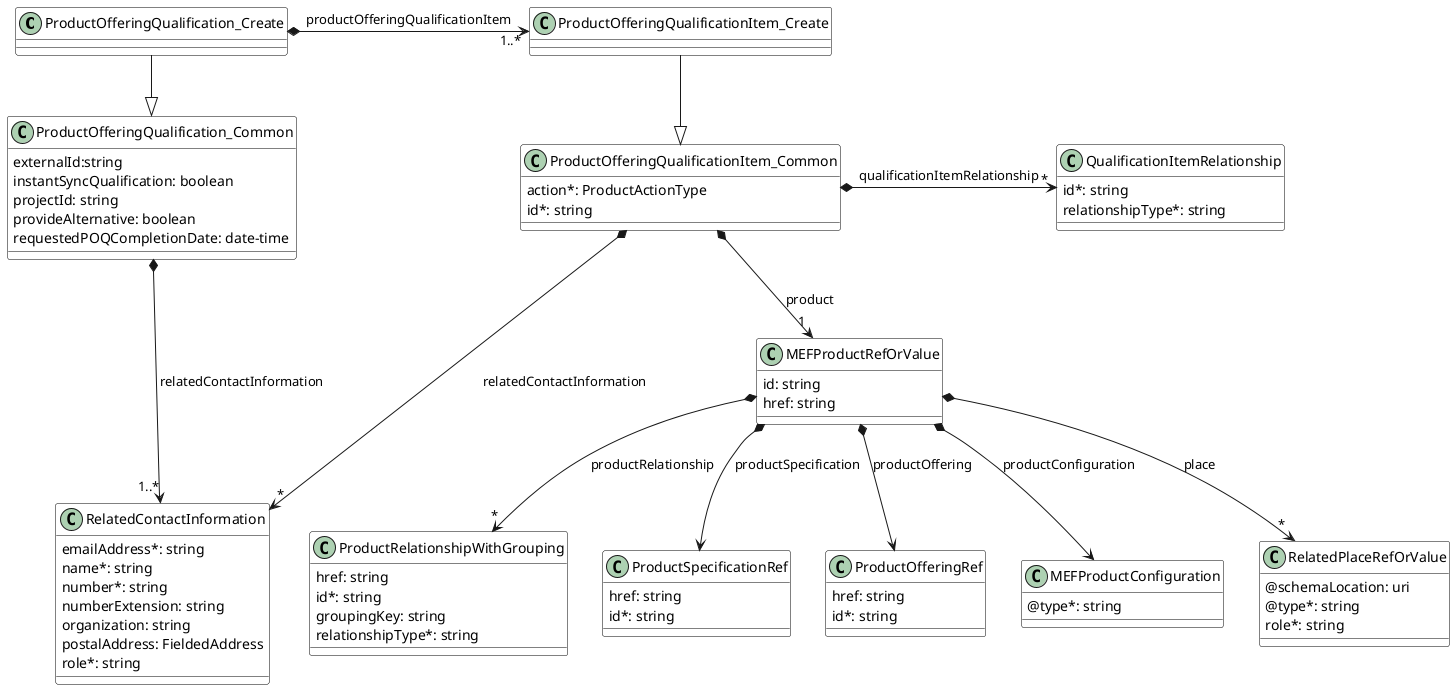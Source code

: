 @startuml
skinparam {
    ClassBackgroundColor White
    ClassBorderColor Black
}


class ProductOfferingQualification_Create {

}

ProductOfferingQualification_Create --|> ProductOfferingQualification_Common

ProductOfferingQualification_Create *->"1..*" ProductOfferingQualificationItem_Create : productOfferingQualificationItem

class ProductOfferingQualificationItem_Create {

}
ProductOfferingQualificationItem_Create --|> ProductOfferingQualificationItem_Common

class MEFProductConfiguration {

    @type*: string
}

class MEFProductRefOrValue {

    id: string 
    href: string 
}

MEFProductRefOrValue *-->"*" RelatedPlaceRefOrValue : place
MEFProductRefOrValue *--> MEFProductConfiguration : productConfiguration
MEFProductRefOrValue *-->"*" ProductRelationshipWithGrouping : productRelationship
MEFProductRefOrValue *--> ProductSpecificationRef : productSpecification
MEFProductRefOrValue *--> ProductOfferingRef : productOffering


class ProductSpecificationRef {

    href: string 
    id*: string 
}


class ProductOfferingRef {

    href: string 
    id*: string 
}



class ProductOfferingQualificationItem_Common {

    action*: ProductActionType 
    id*: string 

}

ProductOfferingQualificationItem_Common *-->"1" MEFProductRefOrValue : product
ProductOfferingQualificationItem_Common *->"*" QualificationItemRelationship : qualificationItemRelationship
ProductOfferingQualificationItem_Common *-->"*" RelatedContactInformation : relatedContactInformation


class QualificationItemRelationship {

    id*: string 
    relationshipType*: string 
}



class ProductOfferingQualification_Common {

    externalId:string
    instantSyncQualification: boolean 
    projectId: string 
    provideAlternative: boolean 
    requestedPOQCompletionDate: date-time 
}

ProductOfferingQualification_Common *--->"1..*" RelatedContactInformation : relatedContactInformation

class ProductRelationshipWithGrouping {

    href: string 
    id*: string 
    groupingKey: string 
    relationshipType*: string 
}




class RelatedContactInformation {

    emailAddress*: string 
    name*: string 
    number*: string 
    numberExtension: string 
    organization: string
    postalAddress: FieldedAddress
    role*: string 
}

class RelatedPlaceRefOrValue {

    @schemaLocation: uri 
    @type*: string 
    role*: string 
}


@enduml
